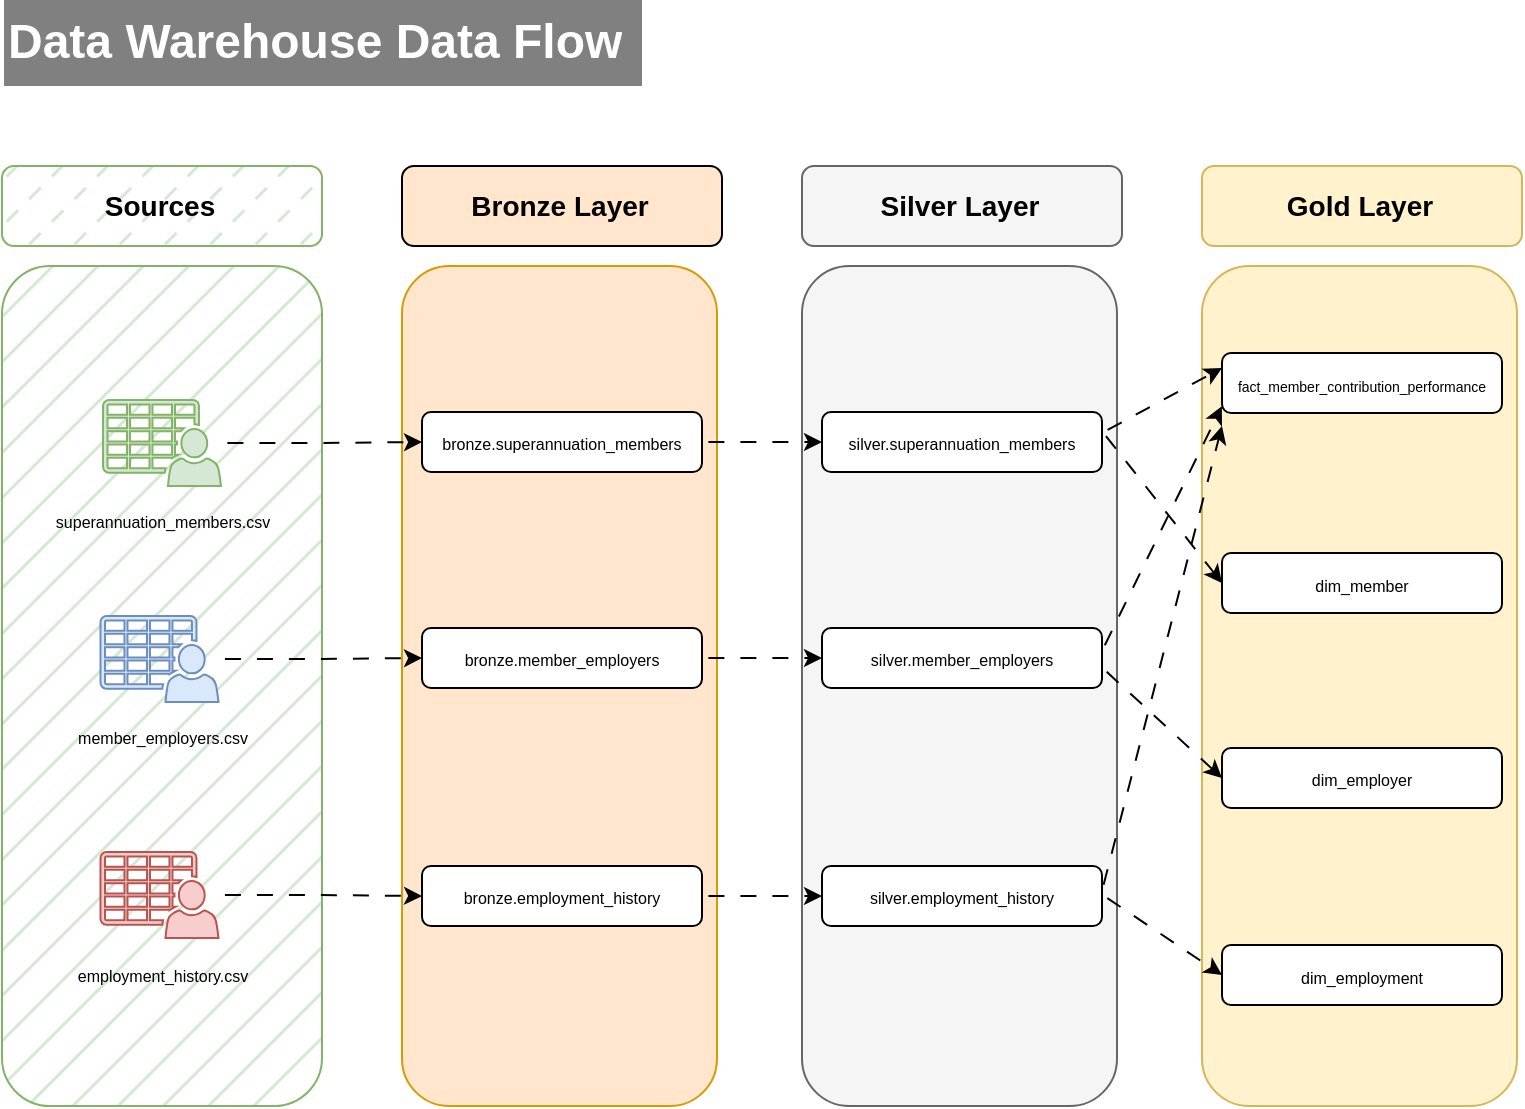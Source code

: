 <mxfile version="26.2.15" pages="2">
  <diagram name="Page-1" id="JWpEWby0NqubUvgiCy2l">
    <mxGraphModel dx="1018" dy="777" grid="1" gridSize="10" guides="1" tooltips="1" connect="1" arrows="1" fold="1" page="1" pageScale="1" pageWidth="827" pageHeight="1169" math="0" shadow="0">
      <root>
        <mxCell id="0" />
        <mxCell id="1" parent="0" />
        <mxCell id="Ohnr8SIryhHbwDLeaW8W-45" value="" style="rounded=1;whiteSpace=wrap;html=1;fillColor=#f5f5f5;strokeColor=#666666;fontColor=#333333;" parent="1" vertex="1">
          <mxGeometry x="430" y="160" width="157.5" height="420" as="geometry" />
        </mxCell>
        <mxCell id="Ohnr8SIryhHbwDLeaW8W-8" value="" style="rounded=1;whiteSpace=wrap;html=1;fillColor=#ffe6cc;strokeColor=#d79b00;" parent="1" vertex="1">
          <mxGeometry x="230" y="160" width="157.5" height="420" as="geometry" />
        </mxCell>
        <mxCell id="Ohnr8SIryhHbwDLeaW8W-1" value="" style="rounded=1;whiteSpace=wrap;html=1;fillColor=#d5e8d4;strokeColor=#82b366;fillStyle=hatch;" parent="1" vertex="1">
          <mxGeometry x="30" y="160" width="160" height="420" as="geometry" />
        </mxCell>
        <mxCell id="Ohnr8SIryhHbwDLeaW8W-14" value="" style="rounded=1;whiteSpace=wrap;html=1;fillColor=#ffe6cc;strokeColor=default;" parent="1" vertex="1">
          <mxGeometry x="230" y="110" width="160" height="40" as="geometry" />
        </mxCell>
        <mxCell id="Ohnr8SIryhHbwDLeaW8W-15" value="Bronze Layer" style="text;html=1;align=center;verticalAlign=middle;whiteSpace=wrap;rounded=0;fontSize=14;fontStyle=1" parent="1" vertex="1">
          <mxGeometry x="258.75" y="115" width="100" height="30" as="geometry" />
        </mxCell>
        <mxCell id="Ohnr8SIryhHbwDLeaW8W-22" value="" style="rounded=1;whiteSpace=wrap;html=1;fillColor=#fff2cc;strokeColor=#d6b656;" parent="1" vertex="1">
          <mxGeometry x="630" y="110" width="160" height="40" as="geometry" />
        </mxCell>
        <mxCell id="Ohnr8SIryhHbwDLeaW8W-23" value="Gold Layer" style="text;html=1;align=center;verticalAlign=middle;whiteSpace=wrap;rounded=0;fontSize=14;fontStyle=1" parent="1" vertex="1">
          <mxGeometry x="658.75" y="115" width="100" height="30" as="geometry" />
        </mxCell>
        <mxCell id="Ohnr8SIryhHbwDLeaW8W-80" style="edgeStyle=orthogonalEdgeStyle;rounded=0;orthogonalLoop=1;jettySize=auto;html=1;entryX=0;entryY=0.5;entryDx=0;entryDy=0;flowAnimation=1;noJump=0;ignoreEdge=0;enumerate=0;comic=0;fixDash=0;flowAnimationDuration=1000;" parent="1" source="Ohnr8SIryhHbwDLeaW8W-24" target="Ohnr8SIryhHbwDLeaW8W-48" edge="1">
          <mxGeometry relative="1" as="geometry" />
        </mxCell>
        <mxCell id="Ohnr8SIryhHbwDLeaW8W-24" value="&lt;font style=&quot;font-size: 8px;&quot;&gt;bronze.superannuation_members&lt;/font&gt;" style="rounded=1;whiteSpace=wrap;html=1;" parent="1" vertex="1">
          <mxGeometry x="240" y="233" width="140" height="30" as="geometry" />
        </mxCell>
        <mxCell id="Ohnr8SIryhHbwDLeaW8W-29" value="&lt;font style=&quot;font-size: 8px;&quot;&gt;bronze.member_employers&lt;/font&gt;" style="rounded=1;whiteSpace=wrap;html=1;" parent="1" vertex="1">
          <mxGeometry x="240" y="341" width="140" height="30" as="geometry" />
        </mxCell>
        <mxCell id="Ohnr8SIryhHbwDLeaW8W-83" style="edgeStyle=orthogonalEdgeStyle;rounded=0;orthogonalLoop=1;jettySize=auto;html=1;entryX=0;entryY=0.5;entryDx=0;entryDy=0;flowAnimation=1;noJump=0;ignoreEdge=0;enumerate=0;comic=0;fixDash=0;flowAnimationDuration=1000;" parent="1" source="Ohnr8SIryhHbwDLeaW8W-31" target="Ohnr8SIryhHbwDLeaW8W-52" edge="1">
          <mxGeometry relative="1" as="geometry" />
        </mxCell>
        <mxCell id="Ohnr8SIryhHbwDLeaW8W-31" value="&lt;font style=&quot;font-size: 8px;&quot;&gt;bronze.employment_history&lt;/font&gt;" style="rounded=1;whiteSpace=wrap;html=1;" parent="1" vertex="1">
          <mxGeometry x="240" y="460" width="140" height="30" as="geometry" />
        </mxCell>
        <mxCell id="Ohnr8SIryhHbwDLeaW8W-46" value="" style="rounded=1;whiteSpace=wrap;html=1;fillColor=#f5f5f5;strokeColor=#666666;fontColor=#333333;" parent="1" vertex="1">
          <mxGeometry x="430" y="110" width="160" height="40" as="geometry" />
        </mxCell>
        <mxCell id="Ohnr8SIryhHbwDLeaW8W-47" value="Silver Layer" style="text;html=1;align=center;verticalAlign=middle;whiteSpace=wrap;rounded=0;fontSize=14;fontStyle=1" parent="1" vertex="1">
          <mxGeometry x="458.75" y="115" width="100" height="30" as="geometry" />
        </mxCell>
        <mxCell id="Ohnr8SIryhHbwDLeaW8W-48" value="&lt;font style=&quot;font-size: 8px;&quot;&gt;&lt;font style=&quot;&quot;&gt;silver.&lt;/font&gt;&lt;font style=&quot;&quot;&gt;superannuation_members&lt;/font&gt;&lt;/font&gt;" style="rounded=1;whiteSpace=wrap;html=1;" parent="1" vertex="1">
          <mxGeometry x="440" y="233" width="140" height="30" as="geometry" />
        </mxCell>
        <mxCell id="Ohnr8SIryhHbwDLeaW8W-50" value="&lt;font style=&quot;font-size: 8px;&quot;&gt;silver.member_employers&lt;/font&gt;" style="rounded=1;whiteSpace=wrap;html=1;" parent="1" vertex="1">
          <mxGeometry x="440" y="341" width="140" height="30" as="geometry" />
        </mxCell>
        <mxCell id="Ohnr8SIryhHbwDLeaW8W-52" value="&lt;font style=&quot;font-size: 8px;&quot;&gt;silver.employment_history&lt;/font&gt;" style="rounded=1;whiteSpace=wrap;html=1;" parent="1" vertex="1">
          <mxGeometry x="440" y="460" width="140" height="30" as="geometry" />
        </mxCell>
        <mxCell id="Ohnr8SIryhHbwDLeaW8W-60" value="" style="rounded=1;whiteSpace=wrap;html=1;fillColor=#fff2cc;strokeColor=#d6b656;" parent="1" vertex="1">
          <mxGeometry x="630" y="160" width="157.5" height="420" as="geometry" />
        </mxCell>
        <mxCell id="Ohnr8SIryhHbwDLeaW8W-61" value="&lt;font style=&quot;font-size: 8px;&quot;&gt;dim_member&lt;/font&gt;" style="rounded=1;whiteSpace=wrap;html=1;" parent="1" vertex="1">
          <mxGeometry x="640" y="303.5" width="140" height="30" as="geometry" />
        </mxCell>
        <mxCell id="Ohnr8SIryhHbwDLeaW8W-63" value="&lt;font style=&quot;font-size: 8px;&quot;&gt;dim_employer&lt;/font&gt;" style="rounded=1;whiteSpace=wrap;html=1;" parent="1" vertex="1">
          <mxGeometry x="640" y="401" width="140" height="30" as="geometry" />
        </mxCell>
        <mxCell id="Ohnr8SIryhHbwDLeaW8W-65" value="&lt;font style=&quot;font-size: 8px;&quot;&gt;dim_employment&lt;/font&gt;" style="rounded=1;whiteSpace=wrap;html=1;" parent="1" vertex="1">
          <mxGeometry x="640" y="499.5" width="140" height="30" as="geometry" />
        </mxCell>
        <mxCell id="Ohnr8SIryhHbwDLeaW8W-81" style="edgeStyle=orthogonalEdgeStyle;rounded=0;orthogonalLoop=1;jettySize=auto;html=1;entryX=0;entryY=0.5;entryDx=0;entryDy=0;flowAnimation=1;noJump=0;ignoreEdge=0;enumerate=0;comic=0;fixDash=0;flowAnimationDuration=1000;" parent="1" source="Ohnr8SIryhHbwDLeaW8W-29" target="Ohnr8SIryhHbwDLeaW8W-50" edge="1">
          <mxGeometry relative="1" as="geometry" />
        </mxCell>
        <mxCell id="Ohnr8SIryhHbwDLeaW8W-104" value="&lt;h1 style=&quot;margin-top: 0px;&quot;&gt;Data Warehouse Data Flow&lt;/h1&gt;" style="text;html=1;whiteSpace=wrap;overflow=hidden;rounded=0;fillColor=#808080;fontColor=#FFFFFF;" parent="1" vertex="1">
          <mxGeometry x="31" y="27" width="319" height="43" as="geometry" />
        </mxCell>
        <mxCell id="Ohnr8SIryhHbwDLeaW8W-105" value="" style="rounded=1;whiteSpace=wrap;html=1;fillColor=#d5e8d4;strokeColor=#82b366;fillStyle=dashed;" parent="1" vertex="1">
          <mxGeometry x="30" y="110" width="160" height="40" as="geometry" />
        </mxCell>
        <mxCell id="Ohnr8SIryhHbwDLeaW8W-106" value="Sources" style="text;html=1;align=center;verticalAlign=middle;whiteSpace=wrap;rounded=0;fontSize=14;fontStyle=1" parent="1" vertex="1">
          <mxGeometry x="58.75" y="115" width="100" height="30" as="geometry" />
        </mxCell>
        <mxCell id="sf50Fowqe5iVLYME0bwj-9" style="edgeStyle=orthogonalEdgeStyle;rounded=0;orthogonalLoop=1;jettySize=auto;html=1;entryX=0;entryY=0.5;entryDx=0;entryDy=0;flowAnimation=1;noJump=0;ignoreEdge=0;enumerate=0;comic=0;fixDash=0;flowAnimationDuration=1000;" parent="1" source="sf50Fowqe5iVLYME0bwj-3" target="Ohnr8SIryhHbwDLeaW8W-24" edge="1">
          <mxGeometry relative="1" as="geometry" />
        </mxCell>
        <mxCell id="sf50Fowqe5iVLYME0bwj-3" value="" style="sketch=0;pointerEvents=1;shadow=0;dashed=0;html=1;strokeColor=#82b366;fillColor=#d5e8d4;labelPosition=center;verticalLabelPosition=bottom;verticalAlign=top;outlineConnect=0;align=center;shape=mxgraph.office.users.csv_file;" parent="1" vertex="1">
          <mxGeometry x="80.5" y="227" width="59" height="43" as="geometry" />
        </mxCell>
        <mxCell id="sf50Fowqe5iVLYME0bwj-10" style="edgeStyle=orthogonalEdgeStyle;rounded=0;orthogonalLoop=1;jettySize=auto;html=1;entryX=0;entryY=0.5;entryDx=0;entryDy=0;flowAnimation=1;noJump=0;ignoreEdge=0;enumerate=0;comic=0;fixDash=0;flowAnimationDuration=1000;" parent="1" source="sf50Fowqe5iVLYME0bwj-4" target="Ohnr8SIryhHbwDLeaW8W-29" edge="1">
          <mxGeometry relative="1" as="geometry" />
        </mxCell>
        <mxCell id="sf50Fowqe5iVLYME0bwj-4" value="" style="sketch=0;pointerEvents=1;shadow=0;dashed=0;html=1;strokeColor=#6c8ebf;fillColor=#dae8fc;labelPosition=center;verticalLabelPosition=bottom;verticalAlign=top;outlineConnect=0;align=center;shape=mxgraph.office.users.csv_file;" parent="1" vertex="1">
          <mxGeometry x="79.25" y="335" width="59" height="43" as="geometry" />
        </mxCell>
        <mxCell id="sf50Fowqe5iVLYME0bwj-11" style="edgeStyle=orthogonalEdgeStyle;rounded=0;orthogonalLoop=1;jettySize=auto;html=1;entryX=0;entryY=0.5;entryDx=0;entryDy=0;flowAnimation=1;noJump=0;ignoreEdge=0;enumerate=0;comic=0;fixDash=0;flowAnimationDuration=1000;" parent="1" source="sf50Fowqe5iVLYME0bwj-5" target="Ohnr8SIryhHbwDLeaW8W-31" edge="1">
          <mxGeometry relative="1" as="geometry" />
        </mxCell>
        <mxCell id="sf50Fowqe5iVLYME0bwj-5" value="" style="sketch=0;pointerEvents=1;shadow=0;dashed=0;html=1;strokeColor=#b85450;fillColor=#f8cecc;labelPosition=center;verticalLabelPosition=bottom;verticalAlign=top;outlineConnect=0;align=center;shape=mxgraph.office.users.csv_file;" parent="1" vertex="1">
          <mxGeometry x="79.25" y="453" width="59" height="43" as="geometry" />
        </mxCell>
        <mxCell id="sf50Fowqe5iVLYME0bwj-6" value="&lt;font style=&quot;font-size: 8px;&quot;&gt;superannuation_members.csv&lt;/font&gt;" style="text;html=1;align=center;verticalAlign=middle;resizable=0;points=[];autosize=1;strokeColor=none;fillColor=none;" parent="1" vertex="1">
          <mxGeometry x="45" y="272" width="130" height="30" as="geometry" />
        </mxCell>
        <mxCell id="sf50Fowqe5iVLYME0bwj-7" value="&lt;font style=&quot;font-size: 8px;&quot;&gt;member_employers.csv&lt;/font&gt;" style="text;html=1;align=center;verticalAlign=middle;resizable=0;points=[];autosize=1;strokeColor=none;fillColor=none;" parent="1" vertex="1">
          <mxGeometry x="55" y="380" width="110" height="30" as="geometry" />
        </mxCell>
        <mxCell id="sf50Fowqe5iVLYME0bwj-8" value="&lt;font style=&quot;font-size: 8px;&quot;&gt;employment_history.csv&lt;/font&gt;" style="text;html=1;align=center;verticalAlign=middle;resizable=0;points=[];autosize=1;strokeColor=none;fillColor=none;" parent="1" vertex="1">
          <mxGeometry x="55" y="499" width="110" height="30" as="geometry" />
        </mxCell>
        <mxCell id="sf50Fowqe5iVLYME0bwj-12" value="&lt;font style=&quot;font-size: 7px;&quot;&gt;fact_member_contribution_performance&lt;/font&gt;" style="rounded=1;whiteSpace=wrap;html=1;" parent="1" vertex="1">
          <mxGeometry x="640" y="203.5" width="140" height="30" as="geometry" />
        </mxCell>
        <mxCell id="sf50Fowqe5iVLYME0bwj-16" value="" style="endArrow=classic;html=1;rounded=0;entryX=0;entryY=0.25;entryDx=0;entryDy=0;flowAnimation=1;noJump=0;ignoreEdge=0;enumerate=0;comic=0;fixDash=0;flowAnimationDuration=1000;" parent="1" target="sf50Fowqe5iVLYME0bwj-12" edge="1">
          <mxGeometry width="50" height="50" relative="1" as="geometry">
            <mxPoint x="580" y="243.5" as="sourcePoint" />
            <mxPoint x="630" y="193.5" as="targetPoint" />
          </mxGeometry>
        </mxCell>
        <mxCell id="sf50Fowqe5iVLYME0bwj-17" value="" style="endArrow=classic;html=1;rounded=0;entryX=0;entryY=0.5;entryDx=0;entryDy=0;flowAnimation=1;noJump=0;ignoreEdge=0;enumerate=0;comic=0;fixDash=0;flowAnimationDuration=1000;" parent="1" target="Ohnr8SIryhHbwDLeaW8W-61" edge="1">
          <mxGeometry width="50" height="50" relative="1" as="geometry">
            <mxPoint x="580" y="242.5" as="sourcePoint" />
            <mxPoint x="640" y="210" as="targetPoint" />
          </mxGeometry>
        </mxCell>
        <mxCell id="sf50Fowqe5iVLYME0bwj-18" value="" style="endArrow=classic;html=1;rounded=0;entryX=0.063;entryY=0.167;entryDx=0;entryDy=0;entryPerimeter=0;flowAnimation=1;noJump=0;ignoreEdge=0;enumerate=0;comic=0;fixDash=0;flowAnimationDuration=1000;" parent="1" target="Ohnr8SIryhHbwDLeaW8W-60" edge="1">
          <mxGeometry width="50" height="50" relative="1" as="geometry">
            <mxPoint x="580" y="352.5" as="sourcePoint" />
            <mxPoint x="640" y="320" as="targetPoint" />
          </mxGeometry>
        </mxCell>
        <mxCell id="sf50Fowqe5iVLYME0bwj-19" value="" style="endArrow=classic;html=1;rounded=0;entryX=0;entryY=0.5;entryDx=0;entryDy=0;flowAnimation=1;noJump=0;ignoreEdge=0;enumerate=0;comic=0;fixDash=0;flowAnimationDuration=1000;" parent="1" target="Ohnr8SIryhHbwDLeaW8W-63" edge="1">
          <mxGeometry width="50" height="50" relative="1" as="geometry">
            <mxPoint x="580" y="360.75" as="sourcePoint" />
            <mxPoint x="640" y="429.25" as="targetPoint" />
          </mxGeometry>
        </mxCell>
        <mxCell id="sf50Fowqe5iVLYME0bwj-20" value="" style="endArrow=classic;html=1;rounded=0;flowAnimation=1;noJump=0;ignoreEdge=0;enumerate=0;comic=0;fixDash=0;flowAnimationDuration=1000;" parent="1" edge="1">
          <mxGeometry width="50" height="50" relative="1" as="geometry">
            <mxPoint x="580" y="472.5" as="sourcePoint" />
            <mxPoint x="640" y="240" as="targetPoint" />
          </mxGeometry>
        </mxCell>
        <mxCell id="sf50Fowqe5iVLYME0bwj-21" value="" style="endArrow=classic;html=1;rounded=0;entryX=0;entryY=0.5;entryDx=0;entryDy=0;flowAnimation=1;noJump=0;ignoreEdge=0;enumerate=0;comic=0;fixDash=0;flowAnimationDuration=1000;" parent="1" target="Ohnr8SIryhHbwDLeaW8W-65" edge="1">
          <mxGeometry width="50" height="50" relative="1" as="geometry">
            <mxPoint x="580" y="474.25" as="sourcePoint" />
            <mxPoint x="640" y="529.5" as="targetPoint" />
          </mxGeometry>
        </mxCell>
      </root>
    </mxGraphModel>
  </diagram>
  <diagram id="x_GDfnEC4wKD7AlF1YnO" name="Page-2">
    <mxGraphModel dx="1020" dy="777" grid="1" gridSize="10" guides="1" tooltips="1" connect="1" arrows="1" fold="1" page="1" pageScale="1" pageWidth="827" pageHeight="1169" math="0" shadow="0">
      <root>
        <mxCell id="0" />
        <mxCell id="1" parent="0" />
      </root>
    </mxGraphModel>
  </diagram>
</mxfile>
